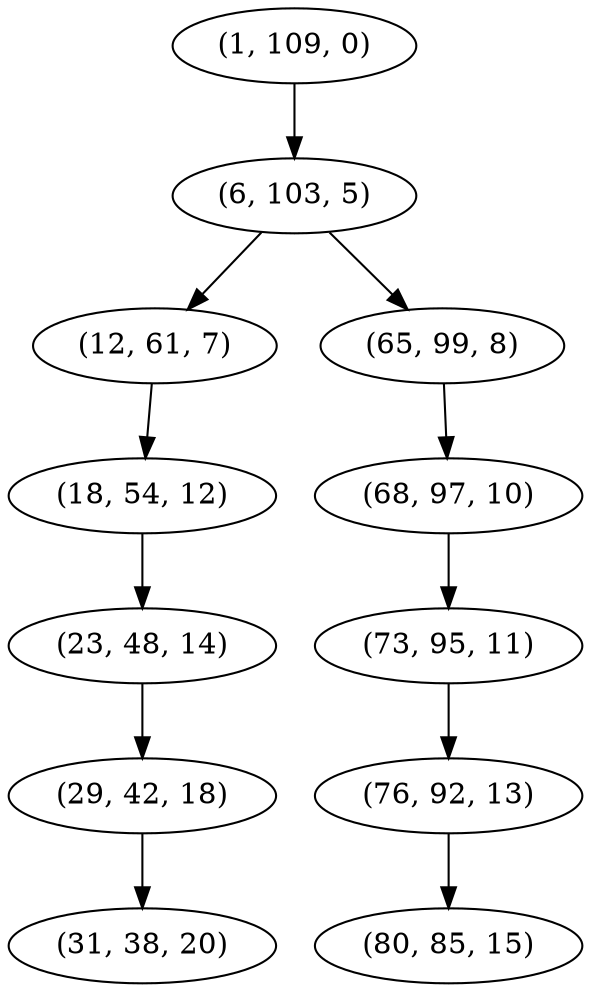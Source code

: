digraph tree {
    "(1, 109, 0)";
    "(6, 103, 5)";
    "(12, 61, 7)";
    "(18, 54, 12)";
    "(23, 48, 14)";
    "(29, 42, 18)";
    "(31, 38, 20)";
    "(65, 99, 8)";
    "(68, 97, 10)";
    "(73, 95, 11)";
    "(76, 92, 13)";
    "(80, 85, 15)";
    "(1, 109, 0)" -> "(6, 103, 5)";
    "(6, 103, 5)" -> "(12, 61, 7)";
    "(6, 103, 5)" -> "(65, 99, 8)";
    "(12, 61, 7)" -> "(18, 54, 12)";
    "(18, 54, 12)" -> "(23, 48, 14)";
    "(23, 48, 14)" -> "(29, 42, 18)";
    "(29, 42, 18)" -> "(31, 38, 20)";
    "(65, 99, 8)" -> "(68, 97, 10)";
    "(68, 97, 10)" -> "(73, 95, 11)";
    "(73, 95, 11)" -> "(76, 92, 13)";
    "(76, 92, 13)" -> "(80, 85, 15)";
}
